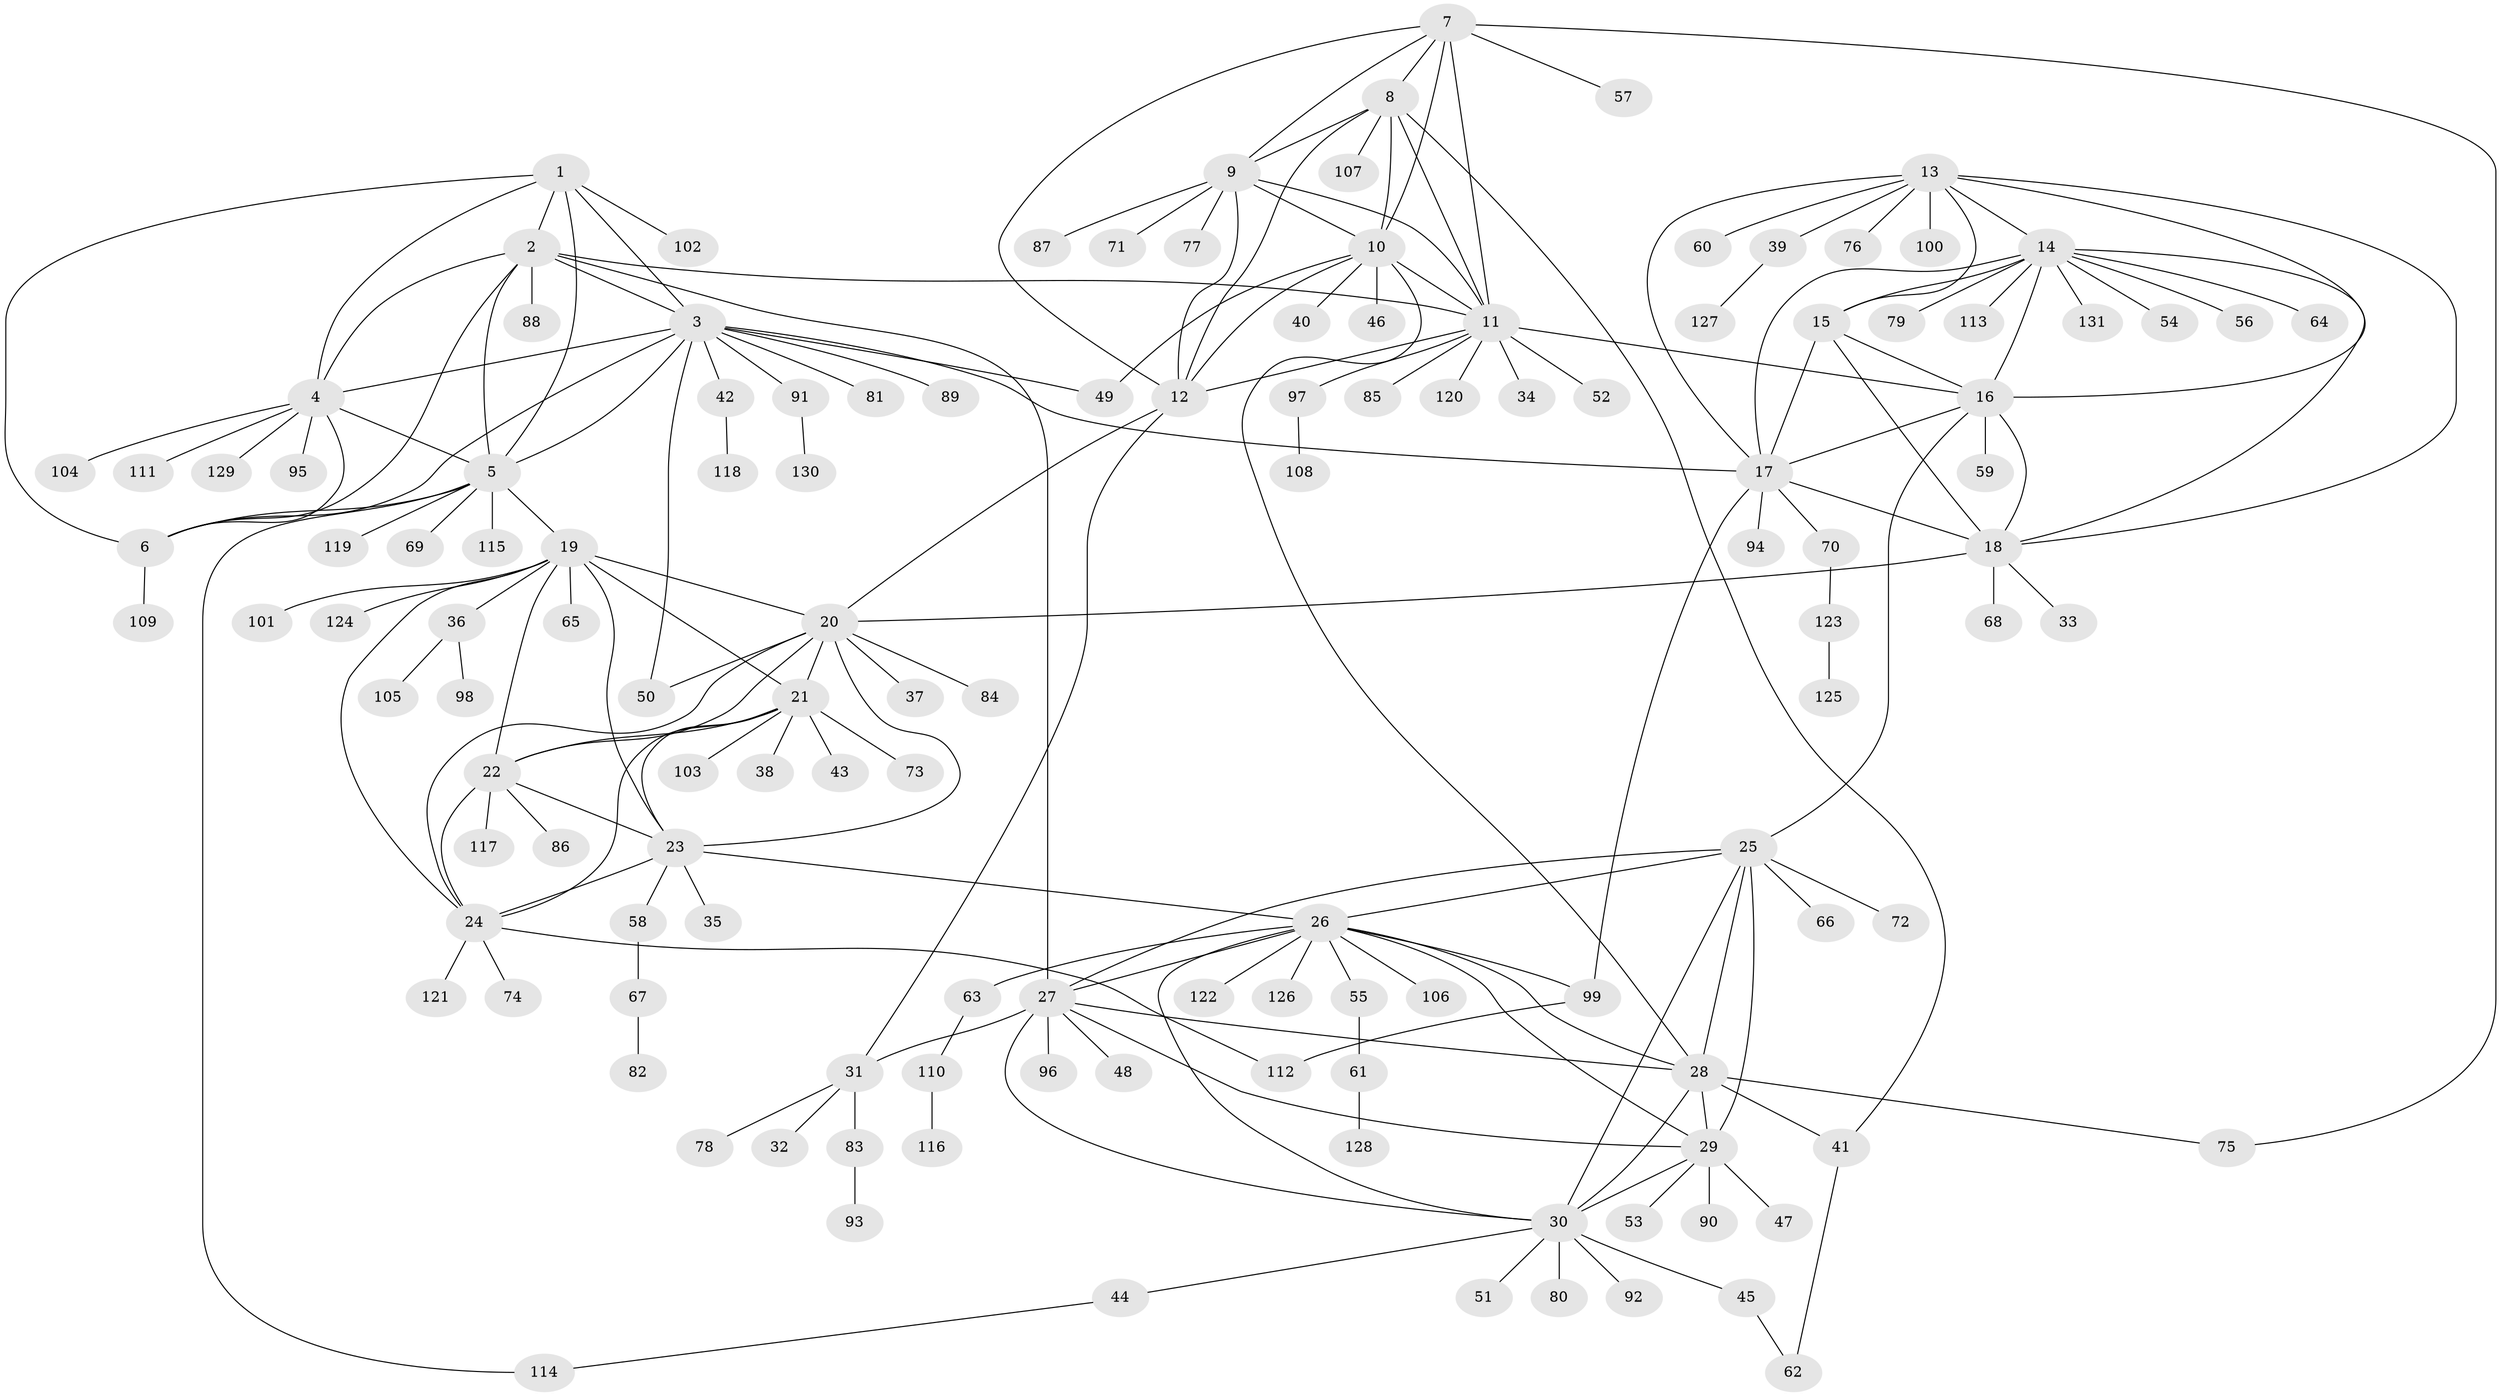 // coarse degree distribution, {13: 0.02564102564102564, 15: 0.02564102564102564, 10: 0.02564102564102564, 5: 0.02564102564102564, 9: 0.02564102564102564, 6: 0.02564102564102564, 2: 0.07692307692307693, 1: 0.7435897435897436, 3: 0.02564102564102564}
// Generated by graph-tools (version 1.1) at 2025/19/03/04/25 18:19:55]
// undirected, 131 vertices, 195 edges
graph export_dot {
graph [start="1"]
  node [color=gray90,style=filled];
  1;
  2;
  3;
  4;
  5;
  6;
  7;
  8;
  9;
  10;
  11;
  12;
  13;
  14;
  15;
  16;
  17;
  18;
  19;
  20;
  21;
  22;
  23;
  24;
  25;
  26;
  27;
  28;
  29;
  30;
  31;
  32;
  33;
  34;
  35;
  36;
  37;
  38;
  39;
  40;
  41;
  42;
  43;
  44;
  45;
  46;
  47;
  48;
  49;
  50;
  51;
  52;
  53;
  54;
  55;
  56;
  57;
  58;
  59;
  60;
  61;
  62;
  63;
  64;
  65;
  66;
  67;
  68;
  69;
  70;
  71;
  72;
  73;
  74;
  75;
  76;
  77;
  78;
  79;
  80;
  81;
  82;
  83;
  84;
  85;
  86;
  87;
  88;
  89;
  90;
  91;
  92;
  93;
  94;
  95;
  96;
  97;
  98;
  99;
  100;
  101;
  102;
  103;
  104;
  105;
  106;
  107;
  108;
  109;
  110;
  111;
  112;
  113;
  114;
  115;
  116;
  117;
  118;
  119;
  120;
  121;
  122;
  123;
  124;
  125;
  126;
  127;
  128;
  129;
  130;
  131;
  1 -- 2;
  1 -- 3;
  1 -- 4;
  1 -- 5;
  1 -- 6;
  1 -- 102;
  2 -- 3;
  2 -- 4;
  2 -- 5;
  2 -- 6;
  2 -- 11;
  2 -- 27;
  2 -- 88;
  3 -- 4;
  3 -- 5;
  3 -- 6;
  3 -- 17;
  3 -- 42;
  3 -- 49;
  3 -- 50;
  3 -- 81;
  3 -- 89;
  3 -- 91;
  4 -- 5;
  4 -- 6;
  4 -- 95;
  4 -- 104;
  4 -- 111;
  4 -- 129;
  5 -- 6;
  5 -- 19;
  5 -- 69;
  5 -- 114;
  5 -- 115;
  5 -- 119;
  6 -- 109;
  7 -- 8;
  7 -- 9;
  7 -- 10;
  7 -- 11;
  7 -- 12;
  7 -- 57;
  7 -- 75;
  8 -- 9;
  8 -- 10;
  8 -- 11;
  8 -- 12;
  8 -- 41;
  8 -- 107;
  9 -- 10;
  9 -- 11;
  9 -- 12;
  9 -- 71;
  9 -- 77;
  9 -- 87;
  10 -- 11;
  10 -- 12;
  10 -- 28;
  10 -- 40;
  10 -- 46;
  10 -- 49;
  11 -- 12;
  11 -- 16;
  11 -- 34;
  11 -- 52;
  11 -- 85;
  11 -- 97;
  11 -- 120;
  12 -- 20;
  12 -- 31;
  13 -- 14;
  13 -- 15;
  13 -- 16;
  13 -- 17;
  13 -- 18;
  13 -- 39;
  13 -- 60;
  13 -- 76;
  13 -- 100;
  14 -- 15;
  14 -- 16;
  14 -- 17;
  14 -- 18;
  14 -- 54;
  14 -- 56;
  14 -- 64;
  14 -- 79;
  14 -- 113;
  14 -- 131;
  15 -- 16;
  15 -- 17;
  15 -- 18;
  16 -- 17;
  16 -- 18;
  16 -- 25;
  16 -- 59;
  17 -- 18;
  17 -- 70;
  17 -- 94;
  17 -- 99;
  18 -- 20;
  18 -- 33;
  18 -- 68;
  19 -- 20;
  19 -- 21;
  19 -- 22;
  19 -- 23;
  19 -- 24;
  19 -- 36;
  19 -- 65;
  19 -- 101;
  19 -- 124;
  20 -- 21;
  20 -- 22;
  20 -- 23;
  20 -- 24;
  20 -- 37;
  20 -- 50;
  20 -- 84;
  21 -- 22;
  21 -- 23;
  21 -- 24;
  21 -- 38;
  21 -- 43;
  21 -- 73;
  21 -- 103;
  22 -- 23;
  22 -- 24;
  22 -- 86;
  22 -- 117;
  23 -- 24;
  23 -- 26;
  23 -- 35;
  23 -- 58;
  24 -- 74;
  24 -- 112;
  24 -- 121;
  25 -- 26;
  25 -- 27;
  25 -- 28;
  25 -- 29;
  25 -- 30;
  25 -- 66;
  25 -- 72;
  26 -- 27;
  26 -- 28;
  26 -- 29;
  26 -- 30;
  26 -- 55;
  26 -- 63;
  26 -- 99;
  26 -- 106;
  26 -- 122;
  26 -- 126;
  27 -- 28;
  27 -- 29;
  27 -- 30;
  27 -- 31;
  27 -- 48;
  27 -- 96;
  28 -- 29;
  28 -- 30;
  28 -- 41;
  28 -- 75;
  29 -- 30;
  29 -- 47;
  29 -- 53;
  29 -- 90;
  30 -- 44;
  30 -- 45;
  30 -- 51;
  30 -- 80;
  30 -- 92;
  31 -- 32;
  31 -- 78;
  31 -- 83;
  36 -- 98;
  36 -- 105;
  39 -- 127;
  41 -- 62;
  42 -- 118;
  44 -- 114;
  45 -- 62;
  55 -- 61;
  58 -- 67;
  61 -- 128;
  63 -- 110;
  67 -- 82;
  70 -- 123;
  83 -- 93;
  91 -- 130;
  97 -- 108;
  99 -- 112;
  110 -- 116;
  123 -- 125;
}

